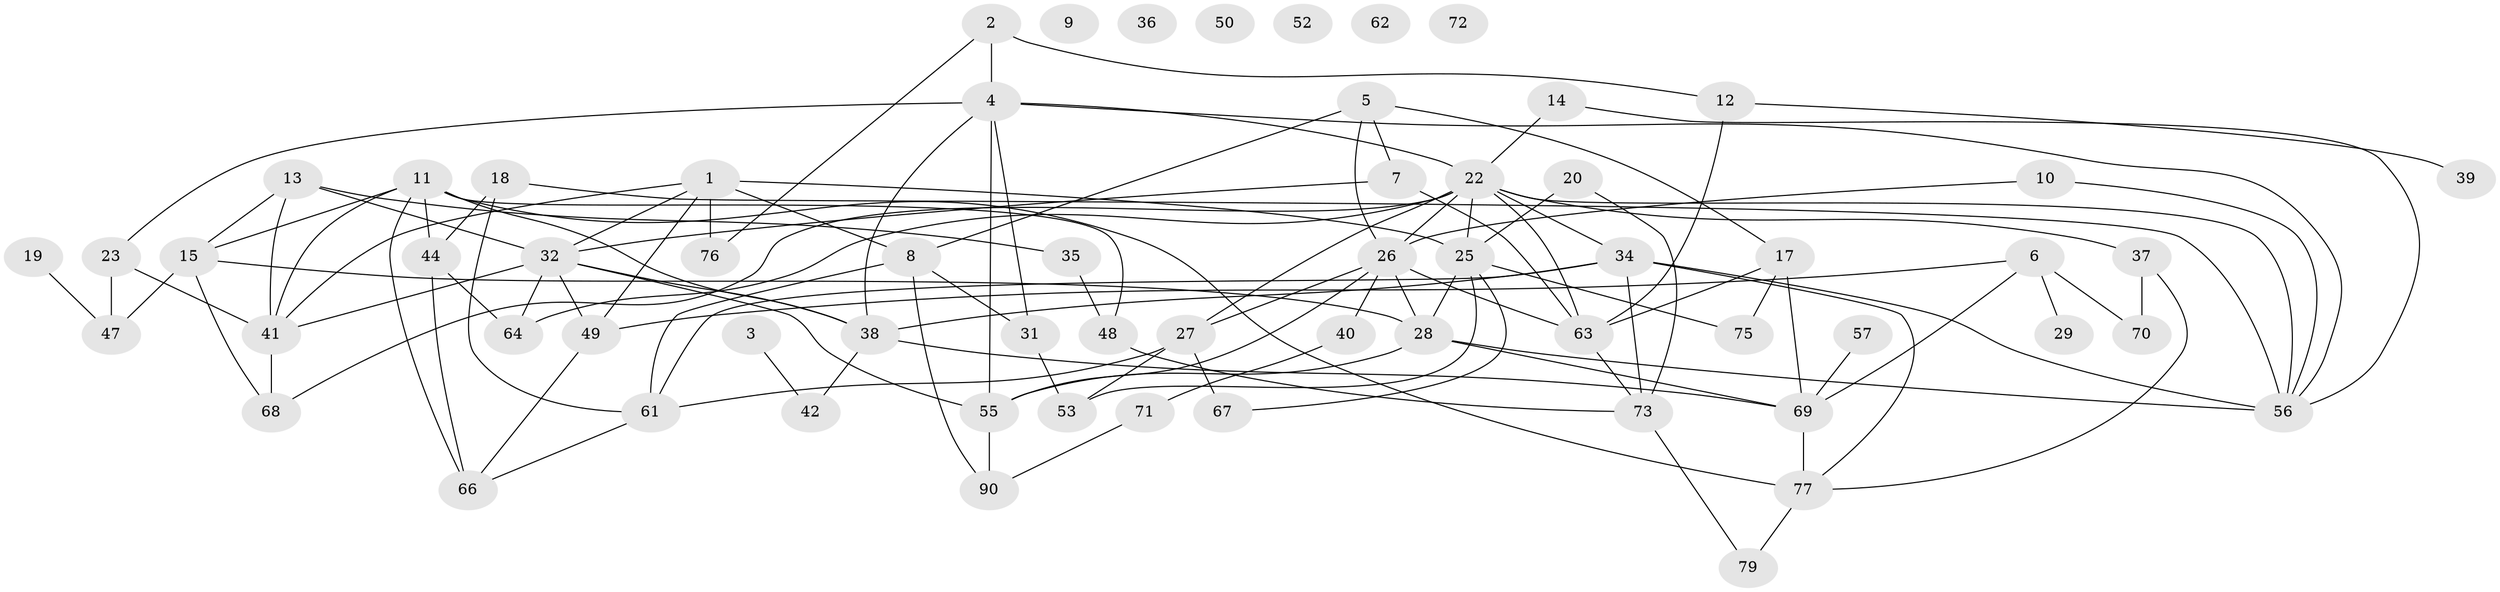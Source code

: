 // original degree distribution, {3: 0.29347826086956524, 1: 0.06521739130434782, 4: 0.15217391304347827, 2: 0.1956521739130435, 0: 0.06521739130434782, 5: 0.16304347826086957, 6: 0.043478260869565216, 7: 0.021739130434782608}
// Generated by graph-tools (version 1.1) at 2025/16/03/04/25 18:16:26]
// undirected, 64 vertices, 114 edges
graph export_dot {
graph [start="1"]
  node [color=gray90,style=filled];
  1 [super="+43"];
  2;
  3;
  4 [super="+24"];
  5 [super="+81"];
  6;
  7 [super="+88"];
  8 [super="+21"];
  9;
  10;
  11 [super="+59"];
  12;
  13;
  14;
  15 [super="+16"];
  17 [super="+60"];
  18 [super="+80"];
  19;
  20;
  22 [super="+46+74"];
  23;
  25 [super="+30+78"];
  26 [super="+92"];
  27;
  28 [super="+83"];
  29;
  31;
  32 [super="+33"];
  34 [super="+58"];
  35;
  36;
  37;
  38 [super="+45+54"];
  39;
  40;
  41 [super="+85"];
  42;
  44;
  47;
  48 [super="+84"];
  49;
  50;
  52;
  53;
  55;
  56;
  57;
  61;
  62;
  63 [super="+65"];
  64;
  66;
  67;
  68;
  69;
  70;
  71;
  72;
  73;
  75;
  76;
  77;
  79;
  90;
  1 -- 8 [weight=2];
  1 -- 25;
  1 -- 49;
  1 -- 41;
  1 -- 76;
  1 -- 32;
  2 -- 12;
  2 -- 76;
  2 -- 4;
  3 -- 42;
  4 -- 55;
  4 -- 56;
  4 -- 23;
  4 -- 31;
  4 -- 38;
  4 -- 22;
  5 -- 17;
  5 -- 8;
  5 -- 26;
  5 -- 7;
  6 -- 29;
  6 -- 49;
  6 -- 69;
  6 -- 70;
  7 -- 63;
  7 -- 32;
  8 -- 90;
  8 -- 61;
  8 -- 31;
  10 -- 26;
  10 -- 56;
  11 -- 15;
  11 -- 48;
  11 -- 66;
  11 -- 38;
  11 -- 41;
  11 -- 44;
  11 -- 77;
  12 -- 39;
  12 -- 63;
  13 -- 32;
  13 -- 35;
  13 -- 41;
  13 -- 15;
  14 -- 22;
  14 -- 56;
  15 -- 47;
  15 -- 28;
  15 -- 68;
  17 -- 75;
  17 -- 69;
  17 -- 63;
  18 -- 44;
  18 -- 61;
  18 -- 56;
  19 -- 47;
  20 -- 73;
  20 -- 25;
  22 -- 27;
  22 -- 56;
  22 -- 64 [weight=2];
  22 -- 34 [weight=2];
  22 -- 37;
  22 -- 68;
  22 -- 26;
  22 -- 63;
  22 -- 25;
  23 -- 47;
  23 -- 41;
  25 -- 53;
  25 -- 75;
  25 -- 28;
  25 -- 67;
  26 -- 55;
  26 -- 63 [weight=2];
  26 -- 28;
  26 -- 40;
  26 -- 27;
  27 -- 53;
  27 -- 61;
  27 -- 67;
  28 -- 55;
  28 -- 69;
  28 -- 56;
  31 -- 53;
  32 -- 41;
  32 -- 64;
  32 -- 49;
  32 -- 55;
  32 -- 38;
  34 -- 73;
  34 -- 77;
  34 -- 56;
  34 -- 61;
  34 -- 38;
  35 -- 48;
  37 -- 70;
  37 -- 77;
  38 -- 42;
  38 -- 69;
  40 -- 71;
  41 -- 68;
  44 -- 64;
  44 -- 66;
  48 -- 73;
  49 -- 66;
  55 -- 90;
  57 -- 69;
  61 -- 66;
  63 -- 73;
  69 -- 77;
  71 -- 90;
  73 -- 79;
  77 -- 79;
}
